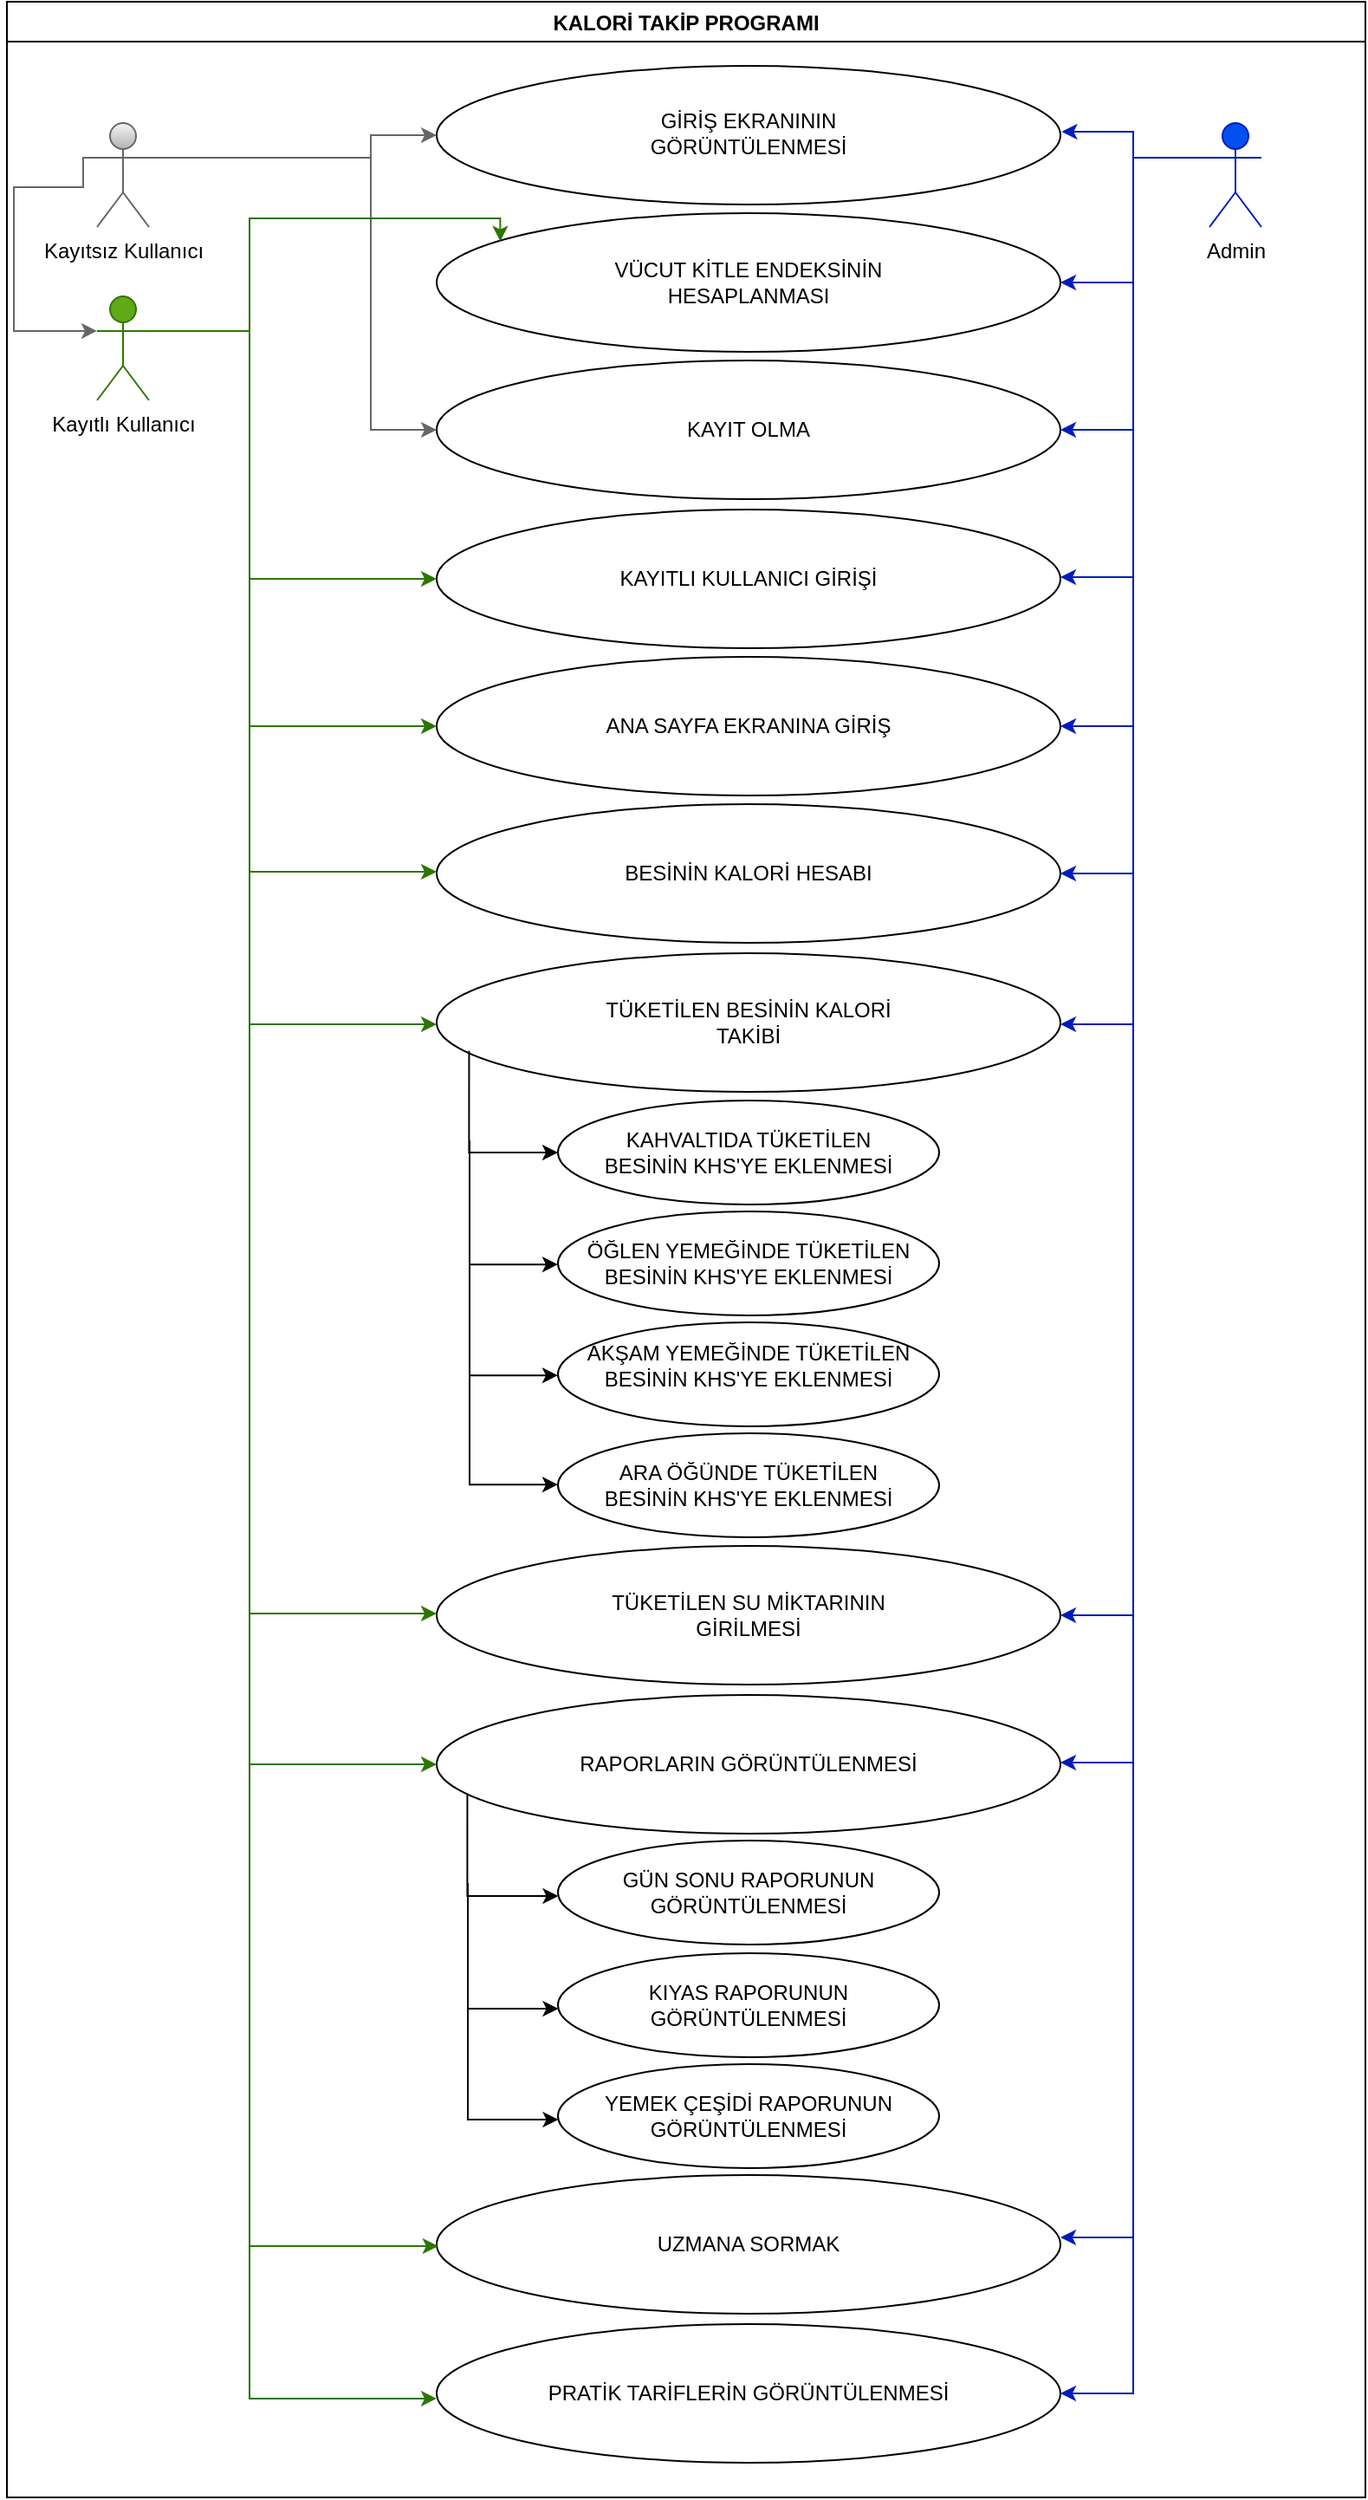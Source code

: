 <mxfile version="15.5.1" type="device"><diagram id="cacBJ3tiB-EXHOqqNlQ6" name="Page-1"><mxGraphModel dx="4154" dy="3234" grid="1" gridSize="10" guides="1" tooltips="1" connect="1" arrows="1" fold="1" page="1" pageScale="1" pageWidth="827" pageHeight="1169" background="#ffffff" math="0" shadow="0"><root><mxCell id="0"/><mxCell id="1" parent="0"/><mxCell id="B9KNrg0QCqw6SY1otzVy-2" value="Kayıtlı Kullanıcı" style="shape=umlActor;verticalLabelPosition=bottom;verticalAlign=top;html=1;outlineConnect=0;fillColor=#60a917;strokeColor=#2D7600;fontColor=#000000;" parent="1" vertex="1"><mxGeometry x="-1602" y="-1010" width="30" height="60" as="geometry"/></mxCell><mxCell id="B9KNrg0QCqw6SY1otzVy-5" value="Kayıtsız Kullanıcı" style="shape=umlActor;verticalLabelPosition=bottom;verticalAlign=top;html=1;outlineConnect=0;gradientColor=#b3b3b3;fillColor=#f5f5f5;strokeColor=#666666;" parent="1" vertex="1"><mxGeometry x="-1602" y="-1110" width="30" height="60" as="geometry"/></mxCell><mxCell id="yzEdM-ZwiQYjUaZU4ipu-91" value="KALORİ TAKİP PROGRAMI" style="swimlane;" parent="1" vertex="1"><mxGeometry x="-1654" y="-1180" width="784" height="1440" as="geometry"><mxRectangle x="160" y="15" width="190" height="23" as="alternateBounds"/></mxGeometry></mxCell><mxCell id="yzEdM-ZwiQYjUaZU4ipu-121" value="" style="ellipse;whiteSpace=wrap;html=1;" parent="yzEdM-ZwiQYjUaZU4ipu-91" vertex="1"><mxGeometry x="318" y="826" width="220" height="60" as="geometry"/></mxCell><mxCell id="yzEdM-ZwiQYjUaZU4ipu-120" value="" style="ellipse;whiteSpace=wrap;html=1;" parent="yzEdM-ZwiQYjUaZU4ipu-91" vertex="1"><mxGeometry x="318" y="762" width="220" height="60" as="geometry"/></mxCell><mxCell id="yzEdM-ZwiQYjUaZU4ipu-119" value="" style="ellipse;whiteSpace=wrap;html=1;" parent="yzEdM-ZwiQYjUaZU4ipu-91" vertex="1"><mxGeometry x="318" y="698" width="220" height="60" as="geometry"/></mxCell><mxCell id="yzEdM-ZwiQYjUaZU4ipu-65" value="" style="ellipse;whiteSpace=wrap;html=1;" parent="yzEdM-ZwiQYjUaZU4ipu-91" vertex="1"><mxGeometry x="248" y="37" width="360" height="80" as="geometry"/></mxCell><mxCell id="yzEdM-ZwiQYjUaZU4ipu-66" value="GİRİŞ EKRANININ GÖRÜNTÜLENMESİ" style="text;html=1;strokeColor=none;fillColor=none;align=center;verticalAlign=middle;whiteSpace=wrap;rounded=0;" parent="yzEdM-ZwiQYjUaZU4ipu-91" vertex="1"><mxGeometry x="333" y="62" width="190" height="28" as="geometry"/></mxCell><mxCell id="yzEdM-ZwiQYjUaZU4ipu-40" value="" style="ellipse;whiteSpace=wrap;html=1;" parent="yzEdM-ZwiQYjUaZU4ipu-91" vertex="1"><mxGeometry x="248" y="122" width="360" height="80" as="geometry"/></mxCell><mxCell id="yzEdM-ZwiQYjUaZU4ipu-41" value="VÜCUT KİTLE ENDEKSİNİN HESAPLANMASI" style="text;html=1;strokeColor=none;fillColor=none;align=center;verticalAlign=middle;whiteSpace=wrap;rounded=0;" parent="yzEdM-ZwiQYjUaZU4ipu-91" vertex="1"><mxGeometry x="333" y="147" width="190" height="30" as="geometry"/></mxCell><mxCell id="yzEdM-ZwiQYjUaZU4ipu-67" value="" style="ellipse;whiteSpace=wrap;html=1;" parent="yzEdM-ZwiQYjUaZU4ipu-91" vertex="1"><mxGeometry x="248" y="207" width="360" height="80" as="geometry"/></mxCell><mxCell id="yzEdM-ZwiQYjUaZU4ipu-68" value="KAYIT OLMA" style="text;html=1;strokeColor=none;fillColor=none;align=center;verticalAlign=middle;whiteSpace=wrap;rounded=0;" parent="yzEdM-ZwiQYjUaZU4ipu-91" vertex="1"><mxGeometry x="333" y="232" width="190" height="30" as="geometry"/></mxCell><mxCell id="yzEdM-ZwiQYjUaZU4ipu-38" value="" style="ellipse;whiteSpace=wrap;html=1;" parent="yzEdM-ZwiQYjUaZU4ipu-91" vertex="1"><mxGeometry x="248" y="378" width="360" height="80" as="geometry"/></mxCell><mxCell id="yzEdM-ZwiQYjUaZU4ipu-39" value="ANA SAYFA EKRANINA GİRİŞ" style="text;html=1;strokeColor=none;fillColor=none;align=center;verticalAlign=middle;whiteSpace=wrap;rounded=0;" parent="yzEdM-ZwiQYjUaZU4ipu-91" vertex="1"><mxGeometry x="333" y="403" width="190" height="30" as="geometry"/></mxCell><mxCell id="yzEdM-ZwiQYjUaZU4ipu-69" value="" style="ellipse;whiteSpace=wrap;html=1;" parent="yzEdM-ZwiQYjUaZU4ipu-91" vertex="1"><mxGeometry x="248" y="293" width="360" height="80" as="geometry"/></mxCell><mxCell id="yzEdM-ZwiQYjUaZU4ipu-70" value="KAYITLI KULLANICI GİRİŞİ" style="text;html=1;strokeColor=none;fillColor=none;align=center;verticalAlign=middle;whiteSpace=wrap;rounded=0;" parent="yzEdM-ZwiQYjUaZU4ipu-91" vertex="1"><mxGeometry x="333" y="318" width="190" height="30" as="geometry"/></mxCell><mxCell id="yzEdM-ZwiQYjUaZU4ipu-71" value="" style="ellipse;whiteSpace=wrap;html=1;" parent="yzEdM-ZwiQYjUaZU4ipu-91" vertex="1"><mxGeometry x="248" y="463" width="360" height="80" as="geometry"/></mxCell><mxCell id="yzEdM-ZwiQYjUaZU4ipu-72" value="BESİNİN KALORİ HESABI" style="text;html=1;strokeColor=none;fillColor=none;align=center;verticalAlign=middle;whiteSpace=wrap;rounded=0;" parent="yzEdM-ZwiQYjUaZU4ipu-91" vertex="1"><mxGeometry x="333" y="488" width="190" height="30" as="geometry"/></mxCell><mxCell id="yzEdM-ZwiQYjUaZU4ipu-73" value="" style="ellipse;whiteSpace=wrap;html=1;" parent="yzEdM-ZwiQYjUaZU4ipu-91" vertex="1"><mxGeometry x="248" y="549" width="360" height="80" as="geometry"/></mxCell><mxCell id="yzEdM-ZwiQYjUaZU4ipu-74" value="TÜKETİLEN BESİNİN KALORİ TAKİBİ" style="text;html=1;strokeColor=none;fillColor=none;align=center;verticalAlign=middle;whiteSpace=wrap;rounded=0;" parent="yzEdM-ZwiQYjUaZU4ipu-91" vertex="1"><mxGeometry x="333" y="574" width="190" height="30" as="geometry"/></mxCell><mxCell id="yzEdM-ZwiQYjUaZU4ipu-82" value="ÖĞLEN YEMEĞİNDE TÜKETİLEN BESİNİN KHS'YE EKLENMESİ" style="text;html=1;strokeColor=none;fillColor=none;align=center;verticalAlign=middle;whiteSpace=wrap;rounded=0;" parent="yzEdM-ZwiQYjUaZU4ipu-91" vertex="1"><mxGeometry x="333" y="713" width="190" height="30" as="geometry"/></mxCell><mxCell id="yzEdM-ZwiQYjUaZU4ipu-84" value="AKŞAM YEMEĞİNDE TÜKETİLEN BESİNİN KHS'YE EKLENMESİ" style="text;html=1;strokeColor=none;fillColor=none;align=center;verticalAlign=middle;whiteSpace=wrap;rounded=0;" parent="yzEdM-ZwiQYjUaZU4ipu-91" vertex="1"><mxGeometry x="333" y="772" width="190" height="30" as="geometry"/></mxCell><mxCell id="yzEdM-ZwiQYjUaZU4ipu-86" value="ARA ÖĞÜNDE TÜKETİLEN BESİNİN KHS'YE EKLENMESİ" style="text;html=1;strokeColor=none;fillColor=none;align=center;verticalAlign=middle;whiteSpace=wrap;rounded=0;" parent="yzEdM-ZwiQYjUaZU4ipu-91" vertex="1"><mxGeometry x="333" y="841" width="190" height="30" as="geometry"/></mxCell><mxCell id="yzEdM-ZwiQYjUaZU4ipu-79" value="" style="ellipse;whiteSpace=wrap;html=1;" parent="yzEdM-ZwiQYjUaZU4ipu-91" vertex="1"><mxGeometry x="318" y="634" width="220" height="60" as="geometry"/></mxCell><mxCell id="yzEdM-ZwiQYjUaZU4ipu-80" value="KAHVALTIDA TÜKETİLEN BESİNİN KHS'YE EKLENMESİ" style="text;html=1;strokeColor=none;fillColor=none;align=center;verticalAlign=middle;whiteSpace=wrap;rounded=0;" parent="yzEdM-ZwiQYjUaZU4ipu-91" vertex="1"><mxGeometry x="333" y="649" width="190" height="30" as="geometry"/></mxCell><mxCell id="yzEdM-ZwiQYjUaZU4ipu-122" value="" style="endArrow=classic;html=1;rounded=0;fontColor=#000000;edgeStyle=orthogonalEdgeStyle;exitX=0.052;exitY=0.705;exitDx=0;exitDy=0;exitPerimeter=0;" parent="yzEdM-ZwiQYjUaZU4ipu-91" source="yzEdM-ZwiQYjUaZU4ipu-73" edge="1"><mxGeometry width="50" height="50" relative="1" as="geometry"><mxPoint x="268" y="614" as="sourcePoint"/><mxPoint x="318" y="664" as="targetPoint"/><Array as="points"><mxPoint x="267" y="664"/></Array></mxGeometry></mxCell><mxCell id="yzEdM-ZwiQYjUaZU4ipu-123" value="" style="endArrow=classic;html=1;rounded=0;fontColor=#000000;edgeStyle=orthogonalEdgeStyle;" parent="yzEdM-ZwiQYjUaZU4ipu-91" edge="1"><mxGeometry width="50" height="50" relative="1" as="geometry"><mxPoint x="267" y="657" as="sourcePoint"/><mxPoint x="318" y="728.6" as="targetPoint"/><Array as="points"><mxPoint x="267" y="729"/></Array></mxGeometry></mxCell><mxCell id="yzEdM-ZwiQYjUaZU4ipu-124" value="" style="endArrow=classic;html=1;rounded=0;fontColor=#000000;edgeStyle=orthogonalEdgeStyle;" parent="yzEdM-ZwiQYjUaZU4ipu-91" edge="1"><mxGeometry width="50" height="50" relative="1" as="geometry"><mxPoint x="267" y="721" as="sourcePoint"/><mxPoint x="318" y="792.6" as="targetPoint"/><Array as="points"><mxPoint x="267" y="793"/></Array></mxGeometry></mxCell><mxCell id="yzEdM-ZwiQYjUaZU4ipu-151" value="" style="endArrow=classic;html=1;rounded=0;fontColor=#000000;edgeStyle=orthogonalEdgeStyle;" parent="yzEdM-ZwiQYjUaZU4ipu-91" edge="1"><mxGeometry width="50" height="50" relative="1" as="geometry"><mxPoint x="267" y="784" as="sourcePoint"/><mxPoint x="318" y="855.6" as="targetPoint"/><Array as="points"><mxPoint x="267" y="856"/></Array></mxGeometry></mxCell><mxCell id="yzEdM-ZwiQYjUaZU4ipu-75" value="" style="ellipse;whiteSpace=wrap;html=1;" parent="yzEdM-ZwiQYjUaZU4ipu-91" vertex="1"><mxGeometry x="248" y="891" width="360" height="80" as="geometry"/></mxCell><mxCell id="yzEdM-ZwiQYjUaZU4ipu-76" value="TÜKETİLEN SU MİKTARININ GİRİLMESİ" style="text;html=1;strokeColor=none;fillColor=none;align=center;verticalAlign=middle;whiteSpace=wrap;rounded=0;" parent="yzEdM-ZwiQYjUaZU4ipu-91" vertex="1"><mxGeometry x="333" y="916" width="190" height="30" as="geometry"/></mxCell><mxCell id="yzEdM-ZwiQYjUaZU4ipu-77" value="RAPORLARIN GÖRÜNTÜLENMESİ" style="ellipse;whiteSpace=wrap;html=1;" parent="yzEdM-ZwiQYjUaZU4ipu-91" vertex="1"><mxGeometry x="248" y="977" width="360" height="80" as="geometry"/></mxCell><mxCell id="yzEdM-ZwiQYjUaZU4ipu-152" value="GÜN SONU RAPORUNUN GÖRÜNTÜLENMESİ" style="ellipse;whiteSpace=wrap;html=1;" parent="yzEdM-ZwiQYjUaZU4ipu-91" vertex="1"><mxGeometry x="318" y="1061" width="220" height="60" as="geometry"/></mxCell><mxCell id="yzEdM-ZwiQYjUaZU4ipu-153" value="KIYAS RAPORUNUN GÖRÜNTÜLENMESİ" style="ellipse;whiteSpace=wrap;html=1;" parent="yzEdM-ZwiQYjUaZU4ipu-91" vertex="1"><mxGeometry x="318" y="1126" width="220" height="60" as="geometry"/></mxCell><mxCell id="yzEdM-ZwiQYjUaZU4ipu-154" value="YEMEK ÇEŞİDİ RAPORUNUN GÖRÜNTÜLENMESİ" style="ellipse;whiteSpace=wrap;html=1;" parent="yzEdM-ZwiQYjUaZU4ipu-91" vertex="1"><mxGeometry x="318" y="1190" width="220" height="60" as="geometry"/></mxCell><mxCell id="yzEdM-ZwiQYjUaZU4ipu-155" value="" style="endArrow=classic;html=1;rounded=0;fontColor=#000000;edgeStyle=orthogonalEdgeStyle;exitX=0.052;exitY=0.705;exitDx=0;exitDy=0;exitPerimeter=0;" parent="yzEdM-ZwiQYjUaZU4ipu-91" target="yzEdM-ZwiQYjUaZU4ipu-152" edge="1"><mxGeometry width="50" height="50" relative="1" as="geometry"><mxPoint x="265.72" y="1033.9" as="sourcePoint"/><mxPoint x="317" y="1092.5" as="targetPoint"/><Array as="points"><mxPoint x="266" y="1093"/></Array></mxGeometry></mxCell><mxCell id="yzEdM-ZwiQYjUaZU4ipu-156" value="" style="endArrow=classic;html=1;rounded=0;fontColor=#000000;edgeStyle=orthogonalEdgeStyle;" parent="yzEdM-ZwiQYjUaZU4ipu-91" target="yzEdM-ZwiQYjUaZU4ipu-153" edge="1"><mxGeometry width="50" height="50" relative="1" as="geometry"><mxPoint x="266" y="1085.5" as="sourcePoint"/><mxPoint x="317" y="1157.1" as="targetPoint"/><Array as="points"><mxPoint x="266" y="1158"/></Array></mxGeometry></mxCell><mxCell id="yzEdM-ZwiQYjUaZU4ipu-157" value="" style="endArrow=classic;html=1;rounded=0;fontColor=#000000;edgeStyle=orthogonalEdgeStyle;" parent="yzEdM-ZwiQYjUaZU4ipu-91" target="yzEdM-ZwiQYjUaZU4ipu-154" edge="1"><mxGeometry width="50" height="50" relative="1" as="geometry"><mxPoint x="266" y="1149.5" as="sourcePoint"/><mxPoint x="317" y="1221.1" as="targetPoint"/><Array as="points"><mxPoint x="266" y="1222"/></Array></mxGeometry></mxCell><mxCell id="yzEdM-ZwiQYjUaZU4ipu-163" value="" style="endArrow=classic;html=1;rounded=0;fontColor=#000000;edgeStyle=orthogonalEdgeStyle;gradientColor=#b3b3b3;fillColor=#f5f5f5;strokeColor=#666666;entryX=0;entryY=0.5;entryDx=0;entryDy=0;" parent="yzEdM-ZwiQYjUaZU4ipu-91" target="yzEdM-ZwiQYjUaZU4ipu-67" edge="1"><mxGeometry width="50" height="50" relative="1" as="geometry"><mxPoint x="210" y="80" as="sourcePoint"/><mxPoint x="246.2" y="248" as="targetPoint"/><Array as="points"><mxPoint x="210" y="247"/></Array></mxGeometry></mxCell><mxCell id="yzEdM-ZwiQYjUaZU4ipu-165" value="" style="endArrow=classic;html=1;rounded=0;fontColor=#000000;edgeStyle=orthogonalEdgeStyle;fillColor=#60a917;strokeColor=#2D7600;entryX=0;entryY=0.5;entryDx=0;entryDy=0;" parent="yzEdM-ZwiQYjUaZU4ipu-91" edge="1"><mxGeometry width="50" height="50" relative="1" as="geometry"><mxPoint x="140" y="240" as="sourcePoint"/><mxPoint x="248" y="418" as="targetPoint"/><Array as="points"><mxPoint x="140" y="275"/><mxPoint x="140" y="418"/></Array></mxGeometry></mxCell><mxCell id="yzEdM-ZwiQYjUaZU4ipu-166" value="" style="endArrow=classic;html=1;rounded=0;fontColor=#000000;edgeStyle=orthogonalEdgeStyle;fillColor=#60a917;strokeColor=#2D7600;entryX=0;entryY=0.5;entryDx=0;entryDy=0;" parent="yzEdM-ZwiQYjUaZU4ipu-91" edge="1"><mxGeometry width="50" height="50" relative="1" as="geometry"><mxPoint x="140" y="324" as="sourcePoint"/><mxPoint x="248" y="502" as="targetPoint"/><Array as="points"><mxPoint x="140" y="359"/><mxPoint x="140" y="502"/></Array></mxGeometry></mxCell><mxCell id="yzEdM-ZwiQYjUaZU4ipu-167" value="" style="endArrow=classic;html=1;rounded=0;fontColor=#000000;edgeStyle=orthogonalEdgeStyle;fillColor=#60a917;strokeColor=#2D7600;entryX=0;entryY=0.5;entryDx=0;entryDy=0;" parent="yzEdM-ZwiQYjUaZU4ipu-91" edge="1"><mxGeometry width="50" height="50" relative="1" as="geometry"><mxPoint x="140" y="412" as="sourcePoint"/><mxPoint x="248" y="590" as="targetPoint"/><Array as="points"><mxPoint x="140" y="447"/><mxPoint x="140" y="590"/></Array></mxGeometry></mxCell><mxCell id="yzEdM-ZwiQYjUaZU4ipu-168" value="" style="endArrow=classic;html=1;rounded=0;fontColor=#000000;edgeStyle=orthogonalEdgeStyle;fillColor=#60a917;strokeColor=#2D7600;" parent="yzEdM-ZwiQYjUaZU4ipu-91" edge="1"><mxGeometry width="50" height="50" relative="1" as="geometry"><mxPoint x="140" y="584" as="sourcePoint"/><mxPoint x="248" y="930" as="targetPoint"/><Array as="points"><mxPoint x="140" y="930"/><mxPoint x="248" y="930"/></Array></mxGeometry></mxCell><mxCell id="yzEdM-ZwiQYjUaZU4ipu-169" value="" style="endArrow=classic;html=1;rounded=0;fontColor=#000000;edgeStyle=orthogonalEdgeStyle;fillColor=#60a917;strokeColor=#2D7600;entryX=0;entryY=0.5;entryDx=0;entryDy=0;" parent="yzEdM-ZwiQYjUaZU4ipu-91" edge="1"><mxGeometry width="50" height="50" relative="1" as="geometry"><mxPoint x="140" y="839" as="sourcePoint"/><mxPoint x="248" y="1017" as="targetPoint"/><Array as="points"><mxPoint x="140" y="874"/><mxPoint x="140" y="1017"/></Array></mxGeometry></mxCell><mxCell id="yzEdM-ZwiQYjUaZU4ipu-171" value="" style="endArrow=classic;html=1;rounded=0;fontColor=#000000;edgeStyle=orthogonalEdgeStyle;fillColor=#60a917;strokeColor=#2D7600;entryX=0.102;entryY=0.204;entryDx=0;entryDy=0;entryPerimeter=0;" parent="yzEdM-ZwiQYjUaZU4ipu-91" edge="1"><mxGeometry width="50" height="50" relative="1" as="geometry"><mxPoint x="140" y="274.99" as="sourcePoint"/><mxPoint x="284.72" y="138.31" as="targetPoint"/><Array as="points"><mxPoint x="140" y="124.99"/><mxPoint x="285" y="124.99"/></Array></mxGeometry></mxCell><mxCell id="yzEdM-ZwiQYjUaZU4ipu-177" value="" style="endArrow=classic;html=1;rounded=0;fontColor=#000000;edgeStyle=orthogonalEdgeStyle;fillColor=#0050ef;strokeColor=#001DBC;entryX=1;entryY=0.5;entryDx=0;entryDy=0;" parent="yzEdM-ZwiQYjUaZU4ipu-91" target="yzEdM-ZwiQYjUaZU4ipu-40" edge="1"><mxGeometry width="50" height="50" relative="1" as="geometry"><mxPoint x="690" y="90" as="sourcePoint"/><mxPoint x="650" y="177" as="targetPoint"/><Array as="points"><mxPoint x="650" y="90"/><mxPoint x="650" y="162"/></Array></mxGeometry></mxCell><mxCell id="yzEdM-ZwiQYjUaZU4ipu-179" value="" style="endArrow=classic;html=1;rounded=0;fontColor=#000000;edgeStyle=orthogonalEdgeStyle;fillColor=#0050ef;strokeColor=#001DBC;entryX=1;entryY=0.5;entryDx=0;entryDy=0;" parent="yzEdM-ZwiQYjUaZU4ipu-91" edge="1"><mxGeometry width="50" height="50" relative="1" as="geometry"><mxPoint x="650" y="160" as="sourcePoint"/><mxPoint x="608" y="332" as="targetPoint"/><Array as="points"><mxPoint x="650" y="260"/><mxPoint x="650" y="332"/></Array></mxGeometry></mxCell><mxCell id="yzEdM-ZwiQYjUaZU4ipu-180" value="" style="endArrow=classic;html=1;rounded=0;fontColor=#000000;edgeStyle=orthogonalEdgeStyle;fillColor=#0050ef;strokeColor=#001DBC;entryX=1;entryY=0.5;entryDx=0;entryDy=0;" parent="yzEdM-ZwiQYjUaZU4ipu-91" edge="1"><mxGeometry width="50" height="50" relative="1" as="geometry"><mxPoint x="650" y="312" as="sourcePoint"/><mxPoint x="608" y="418" as="targetPoint"/><Array as="points"><mxPoint x="650" y="346"/><mxPoint x="650" y="418"/></Array></mxGeometry></mxCell><mxCell id="yzEdM-ZwiQYjUaZU4ipu-181" value="" style="endArrow=classic;html=1;rounded=0;fontColor=#000000;edgeStyle=orthogonalEdgeStyle;fillColor=#0050ef;strokeColor=#001DBC;entryX=1;entryY=0.5;entryDx=0;entryDy=0;" parent="yzEdM-ZwiQYjUaZU4ipu-91" edge="1"><mxGeometry width="50" height="50" relative="1" as="geometry"><mxPoint x="650" y="397" as="sourcePoint"/><mxPoint x="608" y="503" as="targetPoint"/><Array as="points"><mxPoint x="650" y="431"/><mxPoint x="650" y="503"/></Array></mxGeometry></mxCell><mxCell id="yzEdM-ZwiQYjUaZU4ipu-182" value="" style="endArrow=classic;html=1;rounded=0;fontColor=#000000;edgeStyle=orthogonalEdgeStyle;fillColor=#0050ef;strokeColor=#001DBC;entryX=1;entryY=0.5;entryDx=0;entryDy=0;" parent="yzEdM-ZwiQYjUaZU4ipu-91" edge="1"><mxGeometry width="50" height="50" relative="1" as="geometry"><mxPoint x="650" y="484" as="sourcePoint"/><mxPoint x="608" y="590" as="targetPoint"/><Array as="points"><mxPoint x="650" y="518"/><mxPoint x="650" y="590"/></Array></mxGeometry></mxCell><mxCell id="yzEdM-ZwiQYjUaZU4ipu-183" value="" style="endArrow=classic;html=1;rounded=0;fontColor=#000000;edgeStyle=orthogonalEdgeStyle;fillColor=#0050ef;strokeColor=#001DBC;entryX=1;entryY=0.5;entryDx=0;entryDy=0;" parent="yzEdM-ZwiQYjUaZU4ipu-91" edge="1"><mxGeometry width="50" height="50" relative="1" as="geometry"><mxPoint x="650" y="590" as="sourcePoint"/><mxPoint x="608" y="931" as="targetPoint"/><Array as="points"><mxPoint x="650" y="859"/><mxPoint x="650" y="931"/></Array></mxGeometry></mxCell><mxCell id="yzEdM-ZwiQYjUaZU4ipu-184" value="" style="endArrow=classic;html=1;rounded=0;fontColor=#000000;edgeStyle=orthogonalEdgeStyle;fillColor=#0050ef;strokeColor=#001DBC;entryX=1;entryY=0.5;entryDx=0;entryDy=0;" parent="yzEdM-ZwiQYjUaZU4ipu-91" edge="1"><mxGeometry width="50" height="50" relative="1" as="geometry"><mxPoint x="650" y="910" as="sourcePoint"/><mxPoint x="608" y="1016" as="targetPoint"/><Array as="points"><mxPoint x="650" y="944"/><mxPoint x="650" y="1016"/></Array></mxGeometry></mxCell><mxCell id="bJwFZgWry76KcH2mPVW8-4" value="UZMANA SORMAK" style="ellipse;whiteSpace=wrap;html=1;" vertex="1" parent="yzEdM-ZwiQYjUaZU4ipu-91"><mxGeometry x="248" y="1254" width="360" height="80" as="geometry"/></mxCell><mxCell id="bJwFZgWry76KcH2mPVW8-5" value="PRATİK TARİFLERİN GÖRÜNTÜLENMESİ" style="ellipse;whiteSpace=wrap;html=1;" vertex="1" parent="yzEdM-ZwiQYjUaZU4ipu-91"><mxGeometry x="248" y="1340" width="360" height="80" as="geometry"/></mxCell><mxCell id="bJwFZgWry76KcH2mPVW8-6" value="" style="endArrow=classic;html=1;rounded=0;fontColor=#000000;edgeStyle=orthogonalEdgeStyle;fillColor=#60a917;strokeColor=#2D7600;" edge="1" parent="yzEdM-ZwiQYjUaZU4ipu-91"><mxGeometry width="50" height="50" relative="1" as="geometry"><mxPoint x="140" y="995" as="sourcePoint"/><mxPoint x="248.902" y="1295" as="targetPoint"/><Array as="points"><mxPoint x="140" y="1295"/></Array></mxGeometry></mxCell><mxCell id="bJwFZgWry76KcH2mPVW8-7" value="" style="endArrow=classic;html=1;rounded=0;fontColor=#000000;edgeStyle=orthogonalEdgeStyle;fillColor=#60a917;strokeColor=#2D7600;entryX=0;entryY=0.5;entryDx=0;entryDy=0;" edge="1" parent="yzEdM-ZwiQYjUaZU4ipu-91"><mxGeometry width="50" height="50" relative="1" as="geometry"><mxPoint x="140" y="1204.98" as="sourcePoint"/><mxPoint x="248" y="1382.98" as="targetPoint"/><Array as="points"><mxPoint x="140" y="1239.98"/><mxPoint x="140" y="1382.98"/></Array></mxGeometry></mxCell><mxCell id="bJwFZgWry76KcH2mPVW8-8" value="" style="endArrow=classic;html=1;rounded=0;fontColor=#000000;edgeStyle=orthogonalEdgeStyle;fillColor=#0050ef;strokeColor=#001DBC;" edge="1" parent="yzEdM-ZwiQYjUaZU4ipu-91"><mxGeometry width="50" height="50" relative="1" as="geometry"><mxPoint x="650" y="990.0" as="sourcePoint"/><mxPoint x="608" y="1290" as="targetPoint"/><Array as="points"><mxPoint x="650" y="1290"/><mxPoint x="608" y="1290"/></Array></mxGeometry></mxCell><mxCell id="bJwFZgWry76KcH2mPVW8-9" value="" style="endArrow=classic;html=1;rounded=0;fontColor=#000000;edgeStyle=orthogonalEdgeStyle;fillColor=#0050ef;strokeColor=#001DBC;entryX=1;entryY=0.5;entryDx=0;entryDy=0;" edge="1" parent="yzEdM-ZwiQYjUaZU4ipu-91"><mxGeometry width="50" height="50" relative="1" as="geometry"><mxPoint x="650" y="1274.0" as="sourcePoint"/><mxPoint x="608" y="1380" as="targetPoint"/><Array as="points"><mxPoint x="650" y="1308"/><mxPoint x="650" y="1380"/></Array></mxGeometry></mxCell><mxCell id="bJwFZgWry76KcH2mPVW8-10" value="" style="endArrow=classic;html=1;rounded=0;fontColor=#000000;edgeStyle=orthogonalEdgeStyle;fillColor=#0050ef;strokeColor=#001DBC;entryX=1;entryY=0.5;entryDx=0;entryDy=0;" edge="1" parent="yzEdM-ZwiQYjUaZU4ipu-91"><mxGeometry width="50" height="50" relative="1" as="geometry"><mxPoint x="650" y="141" as="sourcePoint"/><mxPoint x="608.0" y="247" as="targetPoint"/><Array as="points"><mxPoint x="650" y="175"/><mxPoint x="650" y="247"/></Array></mxGeometry></mxCell><mxCell id="9NzVU3PA_Ae66Xvz6yI8-4" value="Admin" style="shape=umlActor;verticalLabelPosition=bottom;verticalAlign=top;html=1;outlineConnect=0;fillColor=#0050ef;strokeColor=#001DBC;fontColor=#000000;" parent="yzEdM-ZwiQYjUaZU4ipu-91" vertex="1"><mxGeometry x="694" y="70" width="30" height="60" as="geometry"/></mxCell><mxCell id="yzEdM-ZwiQYjUaZU4ipu-176" value="" style="endArrow=classic;html=1;rounded=0;fontColor=#000000;edgeStyle=orthogonalEdgeStyle;entryX=1.002;entryY=0.473;entryDx=0;entryDy=0;entryPerimeter=0;exitX=0;exitY=0.333;exitDx=0;exitDy=0;exitPerimeter=0;fillColor=#0050ef;strokeColor=#001DBC;" parent="yzEdM-ZwiQYjUaZU4ipu-91" source="9NzVU3PA_Ae66Xvz6yI8-4" target="yzEdM-ZwiQYjUaZU4ipu-65" edge="1"><mxGeometry width="50" height="50" relative="1" as="geometry"><mxPoint x="740" y="90" as="sourcePoint"/><mxPoint x="610" y="80" as="targetPoint"/><Array as="points"><mxPoint x="650" y="90"/><mxPoint x="650" y="75"/><mxPoint x="609" y="75"/></Array></mxGeometry></mxCell><mxCell id="yzEdM-ZwiQYjUaZU4ipu-161" value="" style="endArrow=classic;html=1;rounded=0;fontColor=#000000;edgeStyle=orthogonalEdgeStyle;exitX=1;exitY=0.333;exitDx=0;exitDy=0;exitPerimeter=0;gradientColor=#b3b3b3;fillColor=#f5f5f5;strokeColor=#666666;entryX=0;entryY=0.5;entryDx=0;entryDy=0;" parent="1" source="B9KNrg0QCqw6SY1otzVy-5" target="yzEdM-ZwiQYjUaZU4ipu-65" edge="1"><mxGeometry width="50" height="50" relative="1" as="geometry"><mxPoint x="-1564" y="-1090" as="sourcePoint"/><mxPoint x="-1524" y="-1030" as="targetPoint"/><Array as="points"><mxPoint x="-1444" y="-1090"/><mxPoint x="-1444" y="-1103"/></Array></mxGeometry></mxCell><mxCell id="yzEdM-ZwiQYjUaZU4ipu-164" value="" style="endArrow=classic;html=1;rounded=0;fontColor=#000000;edgeStyle=orthogonalEdgeStyle;fillColor=#60a917;strokeColor=#2D7600;entryX=0;entryY=0.5;entryDx=0;entryDy=0;exitX=1;exitY=0.333;exitDx=0;exitDy=0;exitPerimeter=0;" parent="1" source="B9KNrg0QCqw6SY1otzVy-2" target="yzEdM-ZwiQYjUaZU4ipu-69" edge="1"><mxGeometry width="50" height="50" relative="1" as="geometry"><mxPoint x="-1514" y="-989.5" as="sourcePoint"/><mxPoint x="-1476" y="-882.5" as="targetPoint"/><Array as="points"><mxPoint x="-1514" y="-990"/><mxPoint x="-1514" y="-847"/></Array></mxGeometry></mxCell><mxCell id="bJwFZgWry76KcH2mPVW8-3" value="" style="endArrow=classic;html=1;rounded=0;fontColor=#000000;edgeStyle=orthogonalEdgeStyle;gradientColor=#b3b3b3;fillColor=#f5f5f5;strokeColor=#666666;entryX=0;entryY=0.333;entryDx=0;entryDy=0;entryPerimeter=0;exitX=0;exitY=0.333;exitDx=0;exitDy=0;exitPerimeter=0;" edge="1" parent="1" source="B9KNrg0QCqw6SY1otzVy-5" target="B9KNrg0QCqw6SY1otzVy-2"><mxGeometry width="50" height="50" relative="1" as="geometry"><mxPoint x="-1610" y="-1090" as="sourcePoint"/><mxPoint x="-1660" y="-990" as="targetPoint"/><Array as="points"><mxPoint x="-1610" y="-1090"/><mxPoint x="-1610" y="-1073"/><mxPoint x="-1650" y="-1073"/><mxPoint x="-1650" y="-990"/></Array></mxGeometry></mxCell></root></mxGraphModel></diagram></mxfile>